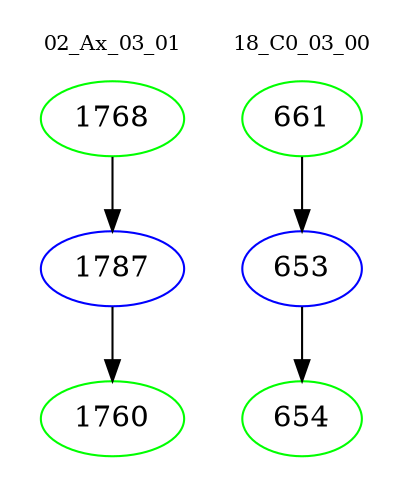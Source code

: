 digraph{
subgraph cluster_0 {
color = white
label = "02_Ax_03_01";
fontsize=10;
T0_1768 [label="1768", color="green"]
T0_1768 -> T0_1787 [color="black"]
T0_1787 [label="1787", color="blue"]
T0_1787 -> T0_1760 [color="black"]
T0_1760 [label="1760", color="green"]
}
subgraph cluster_1 {
color = white
label = "18_C0_03_00";
fontsize=10;
T1_661 [label="661", color="green"]
T1_661 -> T1_653 [color="black"]
T1_653 [label="653", color="blue"]
T1_653 -> T1_654 [color="black"]
T1_654 [label="654", color="green"]
}
}
